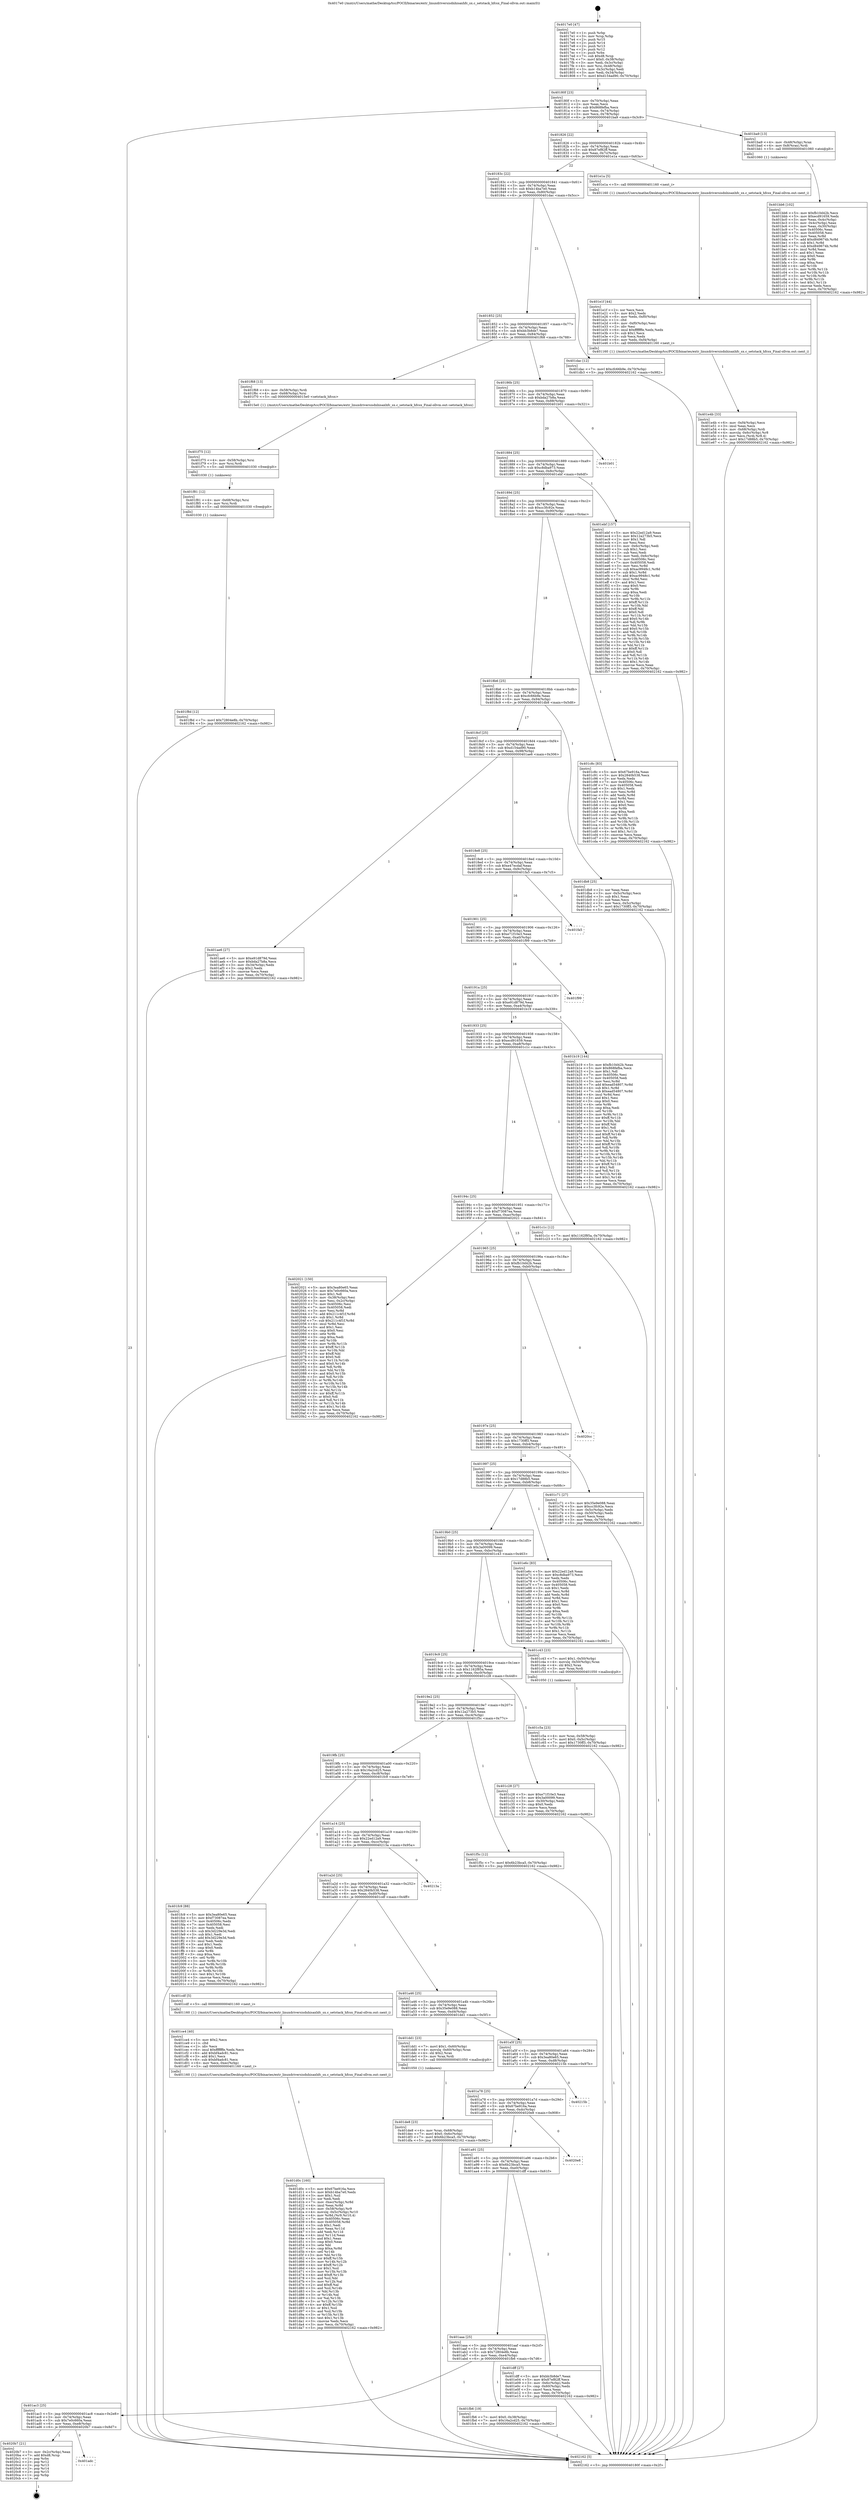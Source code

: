 digraph "0x4017e0" {
  label = "0x4017e0 (/mnt/c/Users/mathe/Desktop/tcc/POCII/binaries/extr_linuxdriversisdnhisaxhfc_sx.c_setstack_hfcsx_Final-ollvm.out::main(0))"
  labelloc = "t"
  node[shape=record]

  Entry [label="",width=0.3,height=0.3,shape=circle,fillcolor=black,style=filled]
  "0x40180f" [label="{
     0x40180f [23]\l
     | [instrs]\l
     &nbsp;&nbsp;0x40180f \<+3\>: mov -0x70(%rbp),%eax\l
     &nbsp;&nbsp;0x401812 \<+2\>: mov %eax,%ecx\l
     &nbsp;&nbsp;0x401814 \<+6\>: sub $0x868fefba,%ecx\l
     &nbsp;&nbsp;0x40181a \<+3\>: mov %eax,-0x74(%rbp)\l
     &nbsp;&nbsp;0x40181d \<+3\>: mov %ecx,-0x78(%rbp)\l
     &nbsp;&nbsp;0x401820 \<+6\>: je 0000000000401ba9 \<main+0x3c9\>\l
  }"]
  "0x401ba9" [label="{
     0x401ba9 [13]\l
     | [instrs]\l
     &nbsp;&nbsp;0x401ba9 \<+4\>: mov -0x48(%rbp),%rax\l
     &nbsp;&nbsp;0x401bad \<+4\>: mov 0x8(%rax),%rdi\l
     &nbsp;&nbsp;0x401bb1 \<+5\>: call 0000000000401060 \<atoi@plt\>\l
     | [calls]\l
     &nbsp;&nbsp;0x401060 \{1\} (unknown)\l
  }"]
  "0x401826" [label="{
     0x401826 [22]\l
     | [instrs]\l
     &nbsp;&nbsp;0x401826 \<+5\>: jmp 000000000040182b \<main+0x4b\>\l
     &nbsp;&nbsp;0x40182b \<+3\>: mov -0x74(%rbp),%eax\l
     &nbsp;&nbsp;0x40182e \<+5\>: sub $0x87ef82ff,%eax\l
     &nbsp;&nbsp;0x401833 \<+3\>: mov %eax,-0x7c(%rbp)\l
     &nbsp;&nbsp;0x401836 \<+6\>: je 0000000000401e1a \<main+0x63a\>\l
  }"]
  Exit [label="",width=0.3,height=0.3,shape=circle,fillcolor=black,style=filled,peripheries=2]
  "0x401e1a" [label="{
     0x401e1a [5]\l
     | [instrs]\l
     &nbsp;&nbsp;0x401e1a \<+5\>: call 0000000000401160 \<next_i\>\l
     | [calls]\l
     &nbsp;&nbsp;0x401160 \{1\} (/mnt/c/Users/mathe/Desktop/tcc/POCII/binaries/extr_linuxdriversisdnhisaxhfc_sx.c_setstack_hfcsx_Final-ollvm.out::next_i)\l
  }"]
  "0x40183c" [label="{
     0x40183c [22]\l
     | [instrs]\l
     &nbsp;&nbsp;0x40183c \<+5\>: jmp 0000000000401841 \<main+0x61\>\l
     &nbsp;&nbsp;0x401841 \<+3\>: mov -0x74(%rbp),%eax\l
     &nbsp;&nbsp;0x401844 \<+5\>: sub $0xb14ba7e0,%eax\l
     &nbsp;&nbsp;0x401849 \<+3\>: mov %eax,-0x80(%rbp)\l
     &nbsp;&nbsp;0x40184c \<+6\>: je 0000000000401dac \<main+0x5cc\>\l
  }"]
  "0x401adc" [label="{
     0x401adc\l
  }", style=dashed]
  "0x401dac" [label="{
     0x401dac [12]\l
     | [instrs]\l
     &nbsp;&nbsp;0x401dac \<+7\>: movl $0xcfc66b9e,-0x70(%rbp)\l
     &nbsp;&nbsp;0x401db3 \<+5\>: jmp 0000000000402162 \<main+0x982\>\l
  }"]
  "0x401852" [label="{
     0x401852 [25]\l
     | [instrs]\l
     &nbsp;&nbsp;0x401852 \<+5\>: jmp 0000000000401857 \<main+0x77\>\l
     &nbsp;&nbsp;0x401857 \<+3\>: mov -0x74(%rbp),%eax\l
     &nbsp;&nbsp;0x40185a \<+5\>: sub $0xbb3b8de7,%eax\l
     &nbsp;&nbsp;0x40185f \<+6\>: mov %eax,-0x84(%rbp)\l
     &nbsp;&nbsp;0x401865 \<+6\>: je 0000000000401f68 \<main+0x788\>\l
  }"]
  "0x4020b7" [label="{
     0x4020b7 [21]\l
     | [instrs]\l
     &nbsp;&nbsp;0x4020b7 \<+3\>: mov -0x2c(%rbp),%eax\l
     &nbsp;&nbsp;0x4020ba \<+7\>: add $0xd8,%rsp\l
     &nbsp;&nbsp;0x4020c1 \<+1\>: pop %rbx\l
     &nbsp;&nbsp;0x4020c2 \<+2\>: pop %r12\l
     &nbsp;&nbsp;0x4020c4 \<+2\>: pop %r13\l
     &nbsp;&nbsp;0x4020c6 \<+2\>: pop %r14\l
     &nbsp;&nbsp;0x4020c8 \<+2\>: pop %r15\l
     &nbsp;&nbsp;0x4020ca \<+1\>: pop %rbp\l
     &nbsp;&nbsp;0x4020cb \<+1\>: ret\l
  }"]
  "0x401f68" [label="{
     0x401f68 [13]\l
     | [instrs]\l
     &nbsp;&nbsp;0x401f68 \<+4\>: mov -0x58(%rbp),%rdi\l
     &nbsp;&nbsp;0x401f6c \<+4\>: mov -0x68(%rbp),%rsi\l
     &nbsp;&nbsp;0x401f70 \<+5\>: call 00000000004015e0 \<setstack_hfcsx\>\l
     | [calls]\l
     &nbsp;&nbsp;0x4015e0 \{1\} (/mnt/c/Users/mathe/Desktop/tcc/POCII/binaries/extr_linuxdriversisdnhisaxhfc_sx.c_setstack_hfcsx_Final-ollvm.out::setstack_hfcsx)\l
  }"]
  "0x40186b" [label="{
     0x40186b [25]\l
     | [instrs]\l
     &nbsp;&nbsp;0x40186b \<+5\>: jmp 0000000000401870 \<main+0x90\>\l
     &nbsp;&nbsp;0x401870 \<+3\>: mov -0x74(%rbp),%eax\l
     &nbsp;&nbsp;0x401873 \<+5\>: sub $0xbda27b8a,%eax\l
     &nbsp;&nbsp;0x401878 \<+6\>: mov %eax,-0x88(%rbp)\l
     &nbsp;&nbsp;0x40187e \<+6\>: je 0000000000401b01 \<main+0x321\>\l
  }"]
  "0x401ac3" [label="{
     0x401ac3 [25]\l
     | [instrs]\l
     &nbsp;&nbsp;0x401ac3 \<+5\>: jmp 0000000000401ac8 \<main+0x2e8\>\l
     &nbsp;&nbsp;0x401ac8 \<+3\>: mov -0x74(%rbp),%eax\l
     &nbsp;&nbsp;0x401acb \<+5\>: sub $0x7e0c660a,%eax\l
     &nbsp;&nbsp;0x401ad0 \<+6\>: mov %eax,-0xe8(%rbp)\l
     &nbsp;&nbsp;0x401ad6 \<+6\>: je 00000000004020b7 \<main+0x8d7\>\l
  }"]
  "0x401b01" [label="{
     0x401b01\l
  }", style=dashed]
  "0x401884" [label="{
     0x401884 [25]\l
     | [instrs]\l
     &nbsp;&nbsp;0x401884 \<+5\>: jmp 0000000000401889 \<main+0xa9\>\l
     &nbsp;&nbsp;0x401889 \<+3\>: mov -0x74(%rbp),%eax\l
     &nbsp;&nbsp;0x40188c \<+5\>: sub $0xc8dba973,%eax\l
     &nbsp;&nbsp;0x401891 \<+6\>: mov %eax,-0x8c(%rbp)\l
     &nbsp;&nbsp;0x401897 \<+6\>: je 0000000000401ebf \<main+0x6df\>\l
  }"]
  "0x401fb6" [label="{
     0x401fb6 [19]\l
     | [instrs]\l
     &nbsp;&nbsp;0x401fb6 \<+7\>: movl $0x0,-0x38(%rbp)\l
     &nbsp;&nbsp;0x401fbd \<+7\>: movl $0x16a2cd25,-0x70(%rbp)\l
     &nbsp;&nbsp;0x401fc4 \<+5\>: jmp 0000000000402162 \<main+0x982\>\l
  }"]
  "0x401ebf" [label="{
     0x401ebf [157]\l
     | [instrs]\l
     &nbsp;&nbsp;0x401ebf \<+5\>: mov $0x22ed12a9,%eax\l
     &nbsp;&nbsp;0x401ec4 \<+5\>: mov $0x12a273b5,%ecx\l
     &nbsp;&nbsp;0x401ec9 \<+2\>: mov $0x1,%dl\l
     &nbsp;&nbsp;0x401ecb \<+2\>: xor %esi,%esi\l
     &nbsp;&nbsp;0x401ecd \<+3\>: mov -0x6c(%rbp),%edi\l
     &nbsp;&nbsp;0x401ed0 \<+3\>: sub $0x1,%esi\l
     &nbsp;&nbsp;0x401ed3 \<+2\>: sub %esi,%edi\l
     &nbsp;&nbsp;0x401ed5 \<+3\>: mov %edi,-0x6c(%rbp)\l
     &nbsp;&nbsp;0x401ed8 \<+7\>: mov 0x40506c,%esi\l
     &nbsp;&nbsp;0x401edf \<+7\>: mov 0x405058,%edi\l
     &nbsp;&nbsp;0x401ee6 \<+3\>: mov %esi,%r8d\l
     &nbsp;&nbsp;0x401ee9 \<+7\>: sub $0xac9948c1,%r8d\l
     &nbsp;&nbsp;0x401ef0 \<+4\>: sub $0x1,%r8d\l
     &nbsp;&nbsp;0x401ef4 \<+7\>: add $0xac9948c1,%r8d\l
     &nbsp;&nbsp;0x401efb \<+4\>: imul %r8d,%esi\l
     &nbsp;&nbsp;0x401eff \<+3\>: and $0x1,%esi\l
     &nbsp;&nbsp;0x401f02 \<+3\>: cmp $0x0,%esi\l
     &nbsp;&nbsp;0x401f05 \<+4\>: sete %r9b\l
     &nbsp;&nbsp;0x401f09 \<+3\>: cmp $0xa,%edi\l
     &nbsp;&nbsp;0x401f0c \<+4\>: setl %r10b\l
     &nbsp;&nbsp;0x401f10 \<+3\>: mov %r9b,%r11b\l
     &nbsp;&nbsp;0x401f13 \<+4\>: xor $0xff,%r11b\l
     &nbsp;&nbsp;0x401f17 \<+3\>: mov %r10b,%bl\l
     &nbsp;&nbsp;0x401f1a \<+3\>: xor $0xff,%bl\l
     &nbsp;&nbsp;0x401f1d \<+3\>: xor $0x0,%dl\l
     &nbsp;&nbsp;0x401f20 \<+3\>: mov %r11b,%r14b\l
     &nbsp;&nbsp;0x401f23 \<+4\>: and $0x0,%r14b\l
     &nbsp;&nbsp;0x401f27 \<+3\>: and %dl,%r9b\l
     &nbsp;&nbsp;0x401f2a \<+3\>: mov %bl,%r15b\l
     &nbsp;&nbsp;0x401f2d \<+4\>: and $0x0,%r15b\l
     &nbsp;&nbsp;0x401f31 \<+3\>: and %dl,%r10b\l
     &nbsp;&nbsp;0x401f34 \<+3\>: or %r9b,%r14b\l
     &nbsp;&nbsp;0x401f37 \<+3\>: or %r10b,%r15b\l
     &nbsp;&nbsp;0x401f3a \<+3\>: xor %r15b,%r14b\l
     &nbsp;&nbsp;0x401f3d \<+3\>: or %bl,%r11b\l
     &nbsp;&nbsp;0x401f40 \<+4\>: xor $0xff,%r11b\l
     &nbsp;&nbsp;0x401f44 \<+3\>: or $0x0,%dl\l
     &nbsp;&nbsp;0x401f47 \<+3\>: and %dl,%r11b\l
     &nbsp;&nbsp;0x401f4a \<+3\>: or %r11b,%r14b\l
     &nbsp;&nbsp;0x401f4d \<+4\>: test $0x1,%r14b\l
     &nbsp;&nbsp;0x401f51 \<+3\>: cmovne %ecx,%eax\l
     &nbsp;&nbsp;0x401f54 \<+3\>: mov %eax,-0x70(%rbp)\l
     &nbsp;&nbsp;0x401f57 \<+5\>: jmp 0000000000402162 \<main+0x982\>\l
  }"]
  "0x40189d" [label="{
     0x40189d [25]\l
     | [instrs]\l
     &nbsp;&nbsp;0x40189d \<+5\>: jmp 00000000004018a2 \<main+0xc2\>\l
     &nbsp;&nbsp;0x4018a2 \<+3\>: mov -0x74(%rbp),%eax\l
     &nbsp;&nbsp;0x4018a5 \<+5\>: sub $0xcc3fc92e,%eax\l
     &nbsp;&nbsp;0x4018aa \<+6\>: mov %eax,-0x90(%rbp)\l
     &nbsp;&nbsp;0x4018b0 \<+6\>: je 0000000000401c8c \<main+0x4ac\>\l
  }"]
  "0x401f8d" [label="{
     0x401f8d [12]\l
     | [instrs]\l
     &nbsp;&nbsp;0x401f8d \<+7\>: movl $0x72804e8b,-0x70(%rbp)\l
     &nbsp;&nbsp;0x401f94 \<+5\>: jmp 0000000000402162 \<main+0x982\>\l
  }"]
  "0x401c8c" [label="{
     0x401c8c [83]\l
     | [instrs]\l
     &nbsp;&nbsp;0x401c8c \<+5\>: mov $0x67be916a,%eax\l
     &nbsp;&nbsp;0x401c91 \<+5\>: mov $0x2840b538,%ecx\l
     &nbsp;&nbsp;0x401c96 \<+2\>: xor %edx,%edx\l
     &nbsp;&nbsp;0x401c98 \<+7\>: mov 0x40506c,%esi\l
     &nbsp;&nbsp;0x401c9f \<+7\>: mov 0x405058,%edi\l
     &nbsp;&nbsp;0x401ca6 \<+3\>: sub $0x1,%edx\l
     &nbsp;&nbsp;0x401ca9 \<+3\>: mov %esi,%r8d\l
     &nbsp;&nbsp;0x401cac \<+3\>: add %edx,%r8d\l
     &nbsp;&nbsp;0x401caf \<+4\>: imul %r8d,%esi\l
     &nbsp;&nbsp;0x401cb3 \<+3\>: and $0x1,%esi\l
     &nbsp;&nbsp;0x401cb6 \<+3\>: cmp $0x0,%esi\l
     &nbsp;&nbsp;0x401cb9 \<+4\>: sete %r9b\l
     &nbsp;&nbsp;0x401cbd \<+3\>: cmp $0xa,%edi\l
     &nbsp;&nbsp;0x401cc0 \<+4\>: setl %r10b\l
     &nbsp;&nbsp;0x401cc4 \<+3\>: mov %r9b,%r11b\l
     &nbsp;&nbsp;0x401cc7 \<+3\>: and %r10b,%r11b\l
     &nbsp;&nbsp;0x401cca \<+3\>: xor %r10b,%r9b\l
     &nbsp;&nbsp;0x401ccd \<+3\>: or %r9b,%r11b\l
     &nbsp;&nbsp;0x401cd0 \<+4\>: test $0x1,%r11b\l
     &nbsp;&nbsp;0x401cd4 \<+3\>: cmovne %ecx,%eax\l
     &nbsp;&nbsp;0x401cd7 \<+3\>: mov %eax,-0x70(%rbp)\l
     &nbsp;&nbsp;0x401cda \<+5\>: jmp 0000000000402162 \<main+0x982\>\l
  }"]
  "0x4018b6" [label="{
     0x4018b6 [25]\l
     | [instrs]\l
     &nbsp;&nbsp;0x4018b6 \<+5\>: jmp 00000000004018bb \<main+0xdb\>\l
     &nbsp;&nbsp;0x4018bb \<+3\>: mov -0x74(%rbp),%eax\l
     &nbsp;&nbsp;0x4018be \<+5\>: sub $0xcfc66b9e,%eax\l
     &nbsp;&nbsp;0x4018c3 \<+6\>: mov %eax,-0x94(%rbp)\l
     &nbsp;&nbsp;0x4018c9 \<+6\>: je 0000000000401db8 \<main+0x5d8\>\l
  }"]
  "0x401f81" [label="{
     0x401f81 [12]\l
     | [instrs]\l
     &nbsp;&nbsp;0x401f81 \<+4\>: mov -0x68(%rbp),%rsi\l
     &nbsp;&nbsp;0x401f85 \<+3\>: mov %rsi,%rdi\l
     &nbsp;&nbsp;0x401f88 \<+5\>: call 0000000000401030 \<free@plt\>\l
     | [calls]\l
     &nbsp;&nbsp;0x401030 \{1\} (unknown)\l
  }"]
  "0x401db8" [label="{
     0x401db8 [25]\l
     | [instrs]\l
     &nbsp;&nbsp;0x401db8 \<+2\>: xor %eax,%eax\l
     &nbsp;&nbsp;0x401dba \<+3\>: mov -0x5c(%rbp),%ecx\l
     &nbsp;&nbsp;0x401dbd \<+3\>: sub $0x1,%eax\l
     &nbsp;&nbsp;0x401dc0 \<+2\>: sub %eax,%ecx\l
     &nbsp;&nbsp;0x401dc2 \<+3\>: mov %ecx,-0x5c(%rbp)\l
     &nbsp;&nbsp;0x401dc5 \<+7\>: movl $0x1730ff3,-0x70(%rbp)\l
     &nbsp;&nbsp;0x401dcc \<+5\>: jmp 0000000000402162 \<main+0x982\>\l
  }"]
  "0x4018cf" [label="{
     0x4018cf [25]\l
     | [instrs]\l
     &nbsp;&nbsp;0x4018cf \<+5\>: jmp 00000000004018d4 \<main+0xf4\>\l
     &nbsp;&nbsp;0x4018d4 \<+3\>: mov -0x74(%rbp),%eax\l
     &nbsp;&nbsp;0x4018d7 \<+5\>: sub $0xd154ad90,%eax\l
     &nbsp;&nbsp;0x4018dc \<+6\>: mov %eax,-0x98(%rbp)\l
     &nbsp;&nbsp;0x4018e2 \<+6\>: je 0000000000401ae6 \<main+0x306\>\l
  }"]
  "0x401f75" [label="{
     0x401f75 [12]\l
     | [instrs]\l
     &nbsp;&nbsp;0x401f75 \<+4\>: mov -0x58(%rbp),%rsi\l
     &nbsp;&nbsp;0x401f79 \<+3\>: mov %rsi,%rdi\l
     &nbsp;&nbsp;0x401f7c \<+5\>: call 0000000000401030 \<free@plt\>\l
     | [calls]\l
     &nbsp;&nbsp;0x401030 \{1\} (unknown)\l
  }"]
  "0x401ae6" [label="{
     0x401ae6 [27]\l
     | [instrs]\l
     &nbsp;&nbsp;0x401ae6 \<+5\>: mov $0xe91d879d,%eax\l
     &nbsp;&nbsp;0x401aeb \<+5\>: mov $0xbda27b8a,%ecx\l
     &nbsp;&nbsp;0x401af0 \<+3\>: mov -0x34(%rbp),%edx\l
     &nbsp;&nbsp;0x401af3 \<+3\>: cmp $0x2,%edx\l
     &nbsp;&nbsp;0x401af6 \<+3\>: cmovne %ecx,%eax\l
     &nbsp;&nbsp;0x401af9 \<+3\>: mov %eax,-0x70(%rbp)\l
     &nbsp;&nbsp;0x401afc \<+5\>: jmp 0000000000402162 \<main+0x982\>\l
  }"]
  "0x4018e8" [label="{
     0x4018e8 [25]\l
     | [instrs]\l
     &nbsp;&nbsp;0x4018e8 \<+5\>: jmp 00000000004018ed \<main+0x10d\>\l
     &nbsp;&nbsp;0x4018ed \<+3\>: mov -0x74(%rbp),%eax\l
     &nbsp;&nbsp;0x4018f0 \<+5\>: sub $0xe47ecdaf,%eax\l
     &nbsp;&nbsp;0x4018f5 \<+6\>: mov %eax,-0x9c(%rbp)\l
     &nbsp;&nbsp;0x4018fb \<+6\>: je 0000000000401fa5 \<main+0x7c5\>\l
  }"]
  "0x402162" [label="{
     0x402162 [5]\l
     | [instrs]\l
     &nbsp;&nbsp;0x402162 \<+5\>: jmp 000000000040180f \<main+0x2f\>\l
  }"]
  "0x4017e0" [label="{
     0x4017e0 [47]\l
     | [instrs]\l
     &nbsp;&nbsp;0x4017e0 \<+1\>: push %rbp\l
     &nbsp;&nbsp;0x4017e1 \<+3\>: mov %rsp,%rbp\l
     &nbsp;&nbsp;0x4017e4 \<+2\>: push %r15\l
     &nbsp;&nbsp;0x4017e6 \<+2\>: push %r14\l
     &nbsp;&nbsp;0x4017e8 \<+2\>: push %r13\l
     &nbsp;&nbsp;0x4017ea \<+2\>: push %r12\l
     &nbsp;&nbsp;0x4017ec \<+1\>: push %rbx\l
     &nbsp;&nbsp;0x4017ed \<+7\>: sub $0xd8,%rsp\l
     &nbsp;&nbsp;0x4017f4 \<+7\>: movl $0x0,-0x38(%rbp)\l
     &nbsp;&nbsp;0x4017fb \<+3\>: mov %edi,-0x3c(%rbp)\l
     &nbsp;&nbsp;0x4017fe \<+4\>: mov %rsi,-0x48(%rbp)\l
     &nbsp;&nbsp;0x401802 \<+3\>: mov -0x3c(%rbp),%edi\l
     &nbsp;&nbsp;0x401805 \<+3\>: mov %edi,-0x34(%rbp)\l
     &nbsp;&nbsp;0x401808 \<+7\>: movl $0xd154ad90,-0x70(%rbp)\l
  }"]
  "0x401e4b" [label="{
     0x401e4b [33]\l
     | [instrs]\l
     &nbsp;&nbsp;0x401e4b \<+6\>: mov -0xf4(%rbp),%ecx\l
     &nbsp;&nbsp;0x401e51 \<+3\>: imul %eax,%ecx\l
     &nbsp;&nbsp;0x401e54 \<+4\>: mov -0x68(%rbp),%rdi\l
     &nbsp;&nbsp;0x401e58 \<+4\>: movslq -0x6c(%rbp),%r8\l
     &nbsp;&nbsp;0x401e5c \<+4\>: mov %ecx,(%rdi,%r8,4)\l
     &nbsp;&nbsp;0x401e60 \<+7\>: movl $0x17d88b5,-0x70(%rbp)\l
     &nbsp;&nbsp;0x401e67 \<+5\>: jmp 0000000000402162 \<main+0x982\>\l
  }"]
  "0x401fa5" [label="{
     0x401fa5\l
  }", style=dashed]
  "0x401901" [label="{
     0x401901 [25]\l
     | [instrs]\l
     &nbsp;&nbsp;0x401901 \<+5\>: jmp 0000000000401906 \<main+0x126\>\l
     &nbsp;&nbsp;0x401906 \<+3\>: mov -0x74(%rbp),%eax\l
     &nbsp;&nbsp;0x401909 \<+5\>: sub $0xe71f10e3,%eax\l
     &nbsp;&nbsp;0x40190e \<+6\>: mov %eax,-0xa0(%rbp)\l
     &nbsp;&nbsp;0x401914 \<+6\>: je 0000000000401f99 \<main+0x7b9\>\l
  }"]
  "0x401e1f" [label="{
     0x401e1f [44]\l
     | [instrs]\l
     &nbsp;&nbsp;0x401e1f \<+2\>: xor %ecx,%ecx\l
     &nbsp;&nbsp;0x401e21 \<+5\>: mov $0x2,%edx\l
     &nbsp;&nbsp;0x401e26 \<+6\>: mov %edx,-0xf0(%rbp)\l
     &nbsp;&nbsp;0x401e2c \<+1\>: cltd\l
     &nbsp;&nbsp;0x401e2d \<+6\>: mov -0xf0(%rbp),%esi\l
     &nbsp;&nbsp;0x401e33 \<+2\>: idiv %esi\l
     &nbsp;&nbsp;0x401e35 \<+6\>: imul $0xfffffffe,%edx,%edx\l
     &nbsp;&nbsp;0x401e3b \<+3\>: sub $0x1,%ecx\l
     &nbsp;&nbsp;0x401e3e \<+2\>: sub %ecx,%edx\l
     &nbsp;&nbsp;0x401e40 \<+6\>: mov %edx,-0xf4(%rbp)\l
     &nbsp;&nbsp;0x401e46 \<+5\>: call 0000000000401160 \<next_i\>\l
     | [calls]\l
     &nbsp;&nbsp;0x401160 \{1\} (/mnt/c/Users/mathe/Desktop/tcc/POCII/binaries/extr_linuxdriversisdnhisaxhfc_sx.c_setstack_hfcsx_Final-ollvm.out::next_i)\l
  }"]
  "0x401f99" [label="{
     0x401f99\l
  }", style=dashed]
  "0x40191a" [label="{
     0x40191a [25]\l
     | [instrs]\l
     &nbsp;&nbsp;0x40191a \<+5\>: jmp 000000000040191f \<main+0x13f\>\l
     &nbsp;&nbsp;0x40191f \<+3\>: mov -0x74(%rbp),%eax\l
     &nbsp;&nbsp;0x401922 \<+5\>: sub $0xe91d879d,%eax\l
     &nbsp;&nbsp;0x401927 \<+6\>: mov %eax,-0xa4(%rbp)\l
     &nbsp;&nbsp;0x40192d \<+6\>: je 0000000000401b19 \<main+0x339\>\l
  }"]
  "0x401aaa" [label="{
     0x401aaa [25]\l
     | [instrs]\l
     &nbsp;&nbsp;0x401aaa \<+5\>: jmp 0000000000401aaf \<main+0x2cf\>\l
     &nbsp;&nbsp;0x401aaf \<+3\>: mov -0x74(%rbp),%eax\l
     &nbsp;&nbsp;0x401ab2 \<+5\>: sub $0x72804e8b,%eax\l
     &nbsp;&nbsp;0x401ab7 \<+6\>: mov %eax,-0xe4(%rbp)\l
     &nbsp;&nbsp;0x401abd \<+6\>: je 0000000000401fb6 \<main+0x7d6\>\l
  }"]
  "0x401b19" [label="{
     0x401b19 [144]\l
     | [instrs]\l
     &nbsp;&nbsp;0x401b19 \<+5\>: mov $0xfb10d42b,%eax\l
     &nbsp;&nbsp;0x401b1e \<+5\>: mov $0x868fefba,%ecx\l
     &nbsp;&nbsp;0x401b23 \<+2\>: mov $0x1,%dl\l
     &nbsp;&nbsp;0x401b25 \<+7\>: mov 0x40506c,%esi\l
     &nbsp;&nbsp;0x401b2c \<+7\>: mov 0x405058,%edi\l
     &nbsp;&nbsp;0x401b33 \<+3\>: mov %esi,%r8d\l
     &nbsp;&nbsp;0x401b36 \<+7\>: add $0xead54807,%r8d\l
     &nbsp;&nbsp;0x401b3d \<+4\>: sub $0x1,%r8d\l
     &nbsp;&nbsp;0x401b41 \<+7\>: sub $0xead54807,%r8d\l
     &nbsp;&nbsp;0x401b48 \<+4\>: imul %r8d,%esi\l
     &nbsp;&nbsp;0x401b4c \<+3\>: and $0x1,%esi\l
     &nbsp;&nbsp;0x401b4f \<+3\>: cmp $0x0,%esi\l
     &nbsp;&nbsp;0x401b52 \<+4\>: sete %r9b\l
     &nbsp;&nbsp;0x401b56 \<+3\>: cmp $0xa,%edi\l
     &nbsp;&nbsp;0x401b59 \<+4\>: setl %r10b\l
     &nbsp;&nbsp;0x401b5d \<+3\>: mov %r9b,%r11b\l
     &nbsp;&nbsp;0x401b60 \<+4\>: xor $0xff,%r11b\l
     &nbsp;&nbsp;0x401b64 \<+3\>: mov %r10b,%bl\l
     &nbsp;&nbsp;0x401b67 \<+3\>: xor $0xff,%bl\l
     &nbsp;&nbsp;0x401b6a \<+3\>: xor $0x1,%dl\l
     &nbsp;&nbsp;0x401b6d \<+3\>: mov %r11b,%r14b\l
     &nbsp;&nbsp;0x401b70 \<+4\>: and $0xff,%r14b\l
     &nbsp;&nbsp;0x401b74 \<+3\>: and %dl,%r9b\l
     &nbsp;&nbsp;0x401b77 \<+3\>: mov %bl,%r15b\l
     &nbsp;&nbsp;0x401b7a \<+4\>: and $0xff,%r15b\l
     &nbsp;&nbsp;0x401b7e \<+3\>: and %dl,%r10b\l
     &nbsp;&nbsp;0x401b81 \<+3\>: or %r9b,%r14b\l
     &nbsp;&nbsp;0x401b84 \<+3\>: or %r10b,%r15b\l
     &nbsp;&nbsp;0x401b87 \<+3\>: xor %r15b,%r14b\l
     &nbsp;&nbsp;0x401b8a \<+3\>: or %bl,%r11b\l
     &nbsp;&nbsp;0x401b8d \<+4\>: xor $0xff,%r11b\l
     &nbsp;&nbsp;0x401b91 \<+3\>: or $0x1,%dl\l
     &nbsp;&nbsp;0x401b94 \<+3\>: and %dl,%r11b\l
     &nbsp;&nbsp;0x401b97 \<+3\>: or %r11b,%r14b\l
     &nbsp;&nbsp;0x401b9a \<+4\>: test $0x1,%r14b\l
     &nbsp;&nbsp;0x401b9e \<+3\>: cmovne %ecx,%eax\l
     &nbsp;&nbsp;0x401ba1 \<+3\>: mov %eax,-0x70(%rbp)\l
     &nbsp;&nbsp;0x401ba4 \<+5\>: jmp 0000000000402162 \<main+0x982\>\l
  }"]
  "0x401933" [label="{
     0x401933 [25]\l
     | [instrs]\l
     &nbsp;&nbsp;0x401933 \<+5\>: jmp 0000000000401938 \<main+0x158\>\l
     &nbsp;&nbsp;0x401938 \<+3\>: mov -0x74(%rbp),%eax\l
     &nbsp;&nbsp;0x40193b \<+5\>: sub $0xecd91659,%eax\l
     &nbsp;&nbsp;0x401940 \<+6\>: mov %eax,-0xa8(%rbp)\l
     &nbsp;&nbsp;0x401946 \<+6\>: je 0000000000401c1c \<main+0x43c\>\l
  }"]
  "0x401bb6" [label="{
     0x401bb6 [102]\l
     | [instrs]\l
     &nbsp;&nbsp;0x401bb6 \<+5\>: mov $0xfb10d42b,%ecx\l
     &nbsp;&nbsp;0x401bbb \<+5\>: mov $0xecd91659,%edx\l
     &nbsp;&nbsp;0x401bc0 \<+3\>: mov %eax,-0x4c(%rbp)\l
     &nbsp;&nbsp;0x401bc3 \<+3\>: mov -0x4c(%rbp),%eax\l
     &nbsp;&nbsp;0x401bc6 \<+3\>: mov %eax,-0x30(%rbp)\l
     &nbsp;&nbsp;0x401bc9 \<+7\>: mov 0x40506c,%eax\l
     &nbsp;&nbsp;0x401bd0 \<+7\>: mov 0x405058,%esi\l
     &nbsp;&nbsp;0x401bd7 \<+3\>: mov %eax,%r8d\l
     &nbsp;&nbsp;0x401bda \<+7\>: add $0xd849674b,%r8d\l
     &nbsp;&nbsp;0x401be1 \<+4\>: sub $0x1,%r8d\l
     &nbsp;&nbsp;0x401be5 \<+7\>: sub $0xd849674b,%r8d\l
     &nbsp;&nbsp;0x401bec \<+4\>: imul %r8d,%eax\l
     &nbsp;&nbsp;0x401bf0 \<+3\>: and $0x1,%eax\l
     &nbsp;&nbsp;0x401bf3 \<+3\>: cmp $0x0,%eax\l
     &nbsp;&nbsp;0x401bf6 \<+4\>: sete %r9b\l
     &nbsp;&nbsp;0x401bfa \<+3\>: cmp $0xa,%esi\l
     &nbsp;&nbsp;0x401bfd \<+4\>: setl %r10b\l
     &nbsp;&nbsp;0x401c01 \<+3\>: mov %r9b,%r11b\l
     &nbsp;&nbsp;0x401c04 \<+3\>: and %r10b,%r11b\l
     &nbsp;&nbsp;0x401c07 \<+3\>: xor %r10b,%r9b\l
     &nbsp;&nbsp;0x401c0a \<+3\>: or %r9b,%r11b\l
     &nbsp;&nbsp;0x401c0d \<+4\>: test $0x1,%r11b\l
     &nbsp;&nbsp;0x401c11 \<+3\>: cmovne %edx,%ecx\l
     &nbsp;&nbsp;0x401c14 \<+3\>: mov %ecx,-0x70(%rbp)\l
     &nbsp;&nbsp;0x401c17 \<+5\>: jmp 0000000000402162 \<main+0x982\>\l
  }"]
  "0x401dff" [label="{
     0x401dff [27]\l
     | [instrs]\l
     &nbsp;&nbsp;0x401dff \<+5\>: mov $0xbb3b8de7,%eax\l
     &nbsp;&nbsp;0x401e04 \<+5\>: mov $0x87ef82ff,%ecx\l
     &nbsp;&nbsp;0x401e09 \<+3\>: mov -0x6c(%rbp),%edx\l
     &nbsp;&nbsp;0x401e0c \<+3\>: cmp -0x60(%rbp),%edx\l
     &nbsp;&nbsp;0x401e0f \<+3\>: cmovl %ecx,%eax\l
     &nbsp;&nbsp;0x401e12 \<+3\>: mov %eax,-0x70(%rbp)\l
     &nbsp;&nbsp;0x401e15 \<+5\>: jmp 0000000000402162 \<main+0x982\>\l
  }"]
  "0x401c1c" [label="{
     0x401c1c [12]\l
     | [instrs]\l
     &nbsp;&nbsp;0x401c1c \<+7\>: movl $0x1162f85a,-0x70(%rbp)\l
     &nbsp;&nbsp;0x401c23 \<+5\>: jmp 0000000000402162 \<main+0x982\>\l
  }"]
  "0x40194c" [label="{
     0x40194c [25]\l
     | [instrs]\l
     &nbsp;&nbsp;0x40194c \<+5\>: jmp 0000000000401951 \<main+0x171\>\l
     &nbsp;&nbsp;0x401951 \<+3\>: mov -0x74(%rbp),%eax\l
     &nbsp;&nbsp;0x401954 \<+5\>: sub $0xf73087ea,%eax\l
     &nbsp;&nbsp;0x401959 \<+6\>: mov %eax,-0xac(%rbp)\l
     &nbsp;&nbsp;0x40195f \<+6\>: je 0000000000402021 \<main+0x841\>\l
  }"]
  "0x401a91" [label="{
     0x401a91 [25]\l
     | [instrs]\l
     &nbsp;&nbsp;0x401a91 \<+5\>: jmp 0000000000401a96 \<main+0x2b6\>\l
     &nbsp;&nbsp;0x401a96 \<+3\>: mov -0x74(%rbp),%eax\l
     &nbsp;&nbsp;0x401a99 \<+5\>: sub $0x6b23bca5,%eax\l
     &nbsp;&nbsp;0x401a9e \<+6\>: mov %eax,-0xe0(%rbp)\l
     &nbsp;&nbsp;0x401aa4 \<+6\>: je 0000000000401dff \<main+0x61f\>\l
  }"]
  "0x402021" [label="{
     0x402021 [150]\l
     | [instrs]\l
     &nbsp;&nbsp;0x402021 \<+5\>: mov $0x3ea80e65,%eax\l
     &nbsp;&nbsp;0x402026 \<+5\>: mov $0x7e0c660a,%ecx\l
     &nbsp;&nbsp;0x40202b \<+2\>: mov $0x1,%dl\l
     &nbsp;&nbsp;0x40202d \<+3\>: mov -0x38(%rbp),%esi\l
     &nbsp;&nbsp;0x402030 \<+3\>: mov %esi,-0x2c(%rbp)\l
     &nbsp;&nbsp;0x402033 \<+7\>: mov 0x40506c,%esi\l
     &nbsp;&nbsp;0x40203a \<+7\>: mov 0x405058,%edi\l
     &nbsp;&nbsp;0x402041 \<+3\>: mov %esi,%r8d\l
     &nbsp;&nbsp;0x402044 \<+7\>: add $0x211c4f1f,%r8d\l
     &nbsp;&nbsp;0x40204b \<+4\>: sub $0x1,%r8d\l
     &nbsp;&nbsp;0x40204f \<+7\>: sub $0x211c4f1f,%r8d\l
     &nbsp;&nbsp;0x402056 \<+4\>: imul %r8d,%esi\l
     &nbsp;&nbsp;0x40205a \<+3\>: and $0x1,%esi\l
     &nbsp;&nbsp;0x40205d \<+3\>: cmp $0x0,%esi\l
     &nbsp;&nbsp;0x402060 \<+4\>: sete %r9b\l
     &nbsp;&nbsp;0x402064 \<+3\>: cmp $0xa,%edi\l
     &nbsp;&nbsp;0x402067 \<+4\>: setl %r10b\l
     &nbsp;&nbsp;0x40206b \<+3\>: mov %r9b,%r11b\l
     &nbsp;&nbsp;0x40206e \<+4\>: xor $0xff,%r11b\l
     &nbsp;&nbsp;0x402072 \<+3\>: mov %r10b,%bl\l
     &nbsp;&nbsp;0x402075 \<+3\>: xor $0xff,%bl\l
     &nbsp;&nbsp;0x402078 \<+3\>: xor $0x0,%dl\l
     &nbsp;&nbsp;0x40207b \<+3\>: mov %r11b,%r14b\l
     &nbsp;&nbsp;0x40207e \<+4\>: and $0x0,%r14b\l
     &nbsp;&nbsp;0x402082 \<+3\>: and %dl,%r9b\l
     &nbsp;&nbsp;0x402085 \<+3\>: mov %bl,%r15b\l
     &nbsp;&nbsp;0x402088 \<+4\>: and $0x0,%r15b\l
     &nbsp;&nbsp;0x40208c \<+3\>: and %dl,%r10b\l
     &nbsp;&nbsp;0x40208f \<+3\>: or %r9b,%r14b\l
     &nbsp;&nbsp;0x402092 \<+3\>: or %r10b,%r15b\l
     &nbsp;&nbsp;0x402095 \<+3\>: xor %r15b,%r14b\l
     &nbsp;&nbsp;0x402098 \<+3\>: or %bl,%r11b\l
     &nbsp;&nbsp;0x40209b \<+4\>: xor $0xff,%r11b\l
     &nbsp;&nbsp;0x40209f \<+3\>: or $0x0,%dl\l
     &nbsp;&nbsp;0x4020a2 \<+3\>: and %dl,%r11b\l
     &nbsp;&nbsp;0x4020a5 \<+3\>: or %r11b,%r14b\l
     &nbsp;&nbsp;0x4020a8 \<+4\>: test $0x1,%r14b\l
     &nbsp;&nbsp;0x4020ac \<+3\>: cmovne %ecx,%eax\l
     &nbsp;&nbsp;0x4020af \<+3\>: mov %eax,-0x70(%rbp)\l
     &nbsp;&nbsp;0x4020b2 \<+5\>: jmp 0000000000402162 \<main+0x982\>\l
  }"]
  "0x401965" [label="{
     0x401965 [25]\l
     | [instrs]\l
     &nbsp;&nbsp;0x401965 \<+5\>: jmp 000000000040196a \<main+0x18a\>\l
     &nbsp;&nbsp;0x40196a \<+3\>: mov -0x74(%rbp),%eax\l
     &nbsp;&nbsp;0x40196d \<+5\>: sub $0xfb10d42b,%eax\l
     &nbsp;&nbsp;0x401972 \<+6\>: mov %eax,-0xb0(%rbp)\l
     &nbsp;&nbsp;0x401978 \<+6\>: je 00000000004020cc \<main+0x8ec\>\l
  }"]
  "0x4020e8" [label="{
     0x4020e8\l
  }", style=dashed]
  "0x4020cc" [label="{
     0x4020cc\l
  }", style=dashed]
  "0x40197e" [label="{
     0x40197e [25]\l
     | [instrs]\l
     &nbsp;&nbsp;0x40197e \<+5\>: jmp 0000000000401983 \<main+0x1a3\>\l
     &nbsp;&nbsp;0x401983 \<+3\>: mov -0x74(%rbp),%eax\l
     &nbsp;&nbsp;0x401986 \<+5\>: sub $0x1730ff3,%eax\l
     &nbsp;&nbsp;0x40198b \<+6\>: mov %eax,-0xb4(%rbp)\l
     &nbsp;&nbsp;0x401991 \<+6\>: je 0000000000401c71 \<main+0x491\>\l
  }"]
  "0x401a78" [label="{
     0x401a78 [25]\l
     | [instrs]\l
     &nbsp;&nbsp;0x401a78 \<+5\>: jmp 0000000000401a7d \<main+0x29d\>\l
     &nbsp;&nbsp;0x401a7d \<+3\>: mov -0x74(%rbp),%eax\l
     &nbsp;&nbsp;0x401a80 \<+5\>: sub $0x67be916a,%eax\l
     &nbsp;&nbsp;0x401a85 \<+6\>: mov %eax,-0xdc(%rbp)\l
     &nbsp;&nbsp;0x401a8b \<+6\>: je 00000000004020e8 \<main+0x908\>\l
  }"]
  "0x401c71" [label="{
     0x401c71 [27]\l
     | [instrs]\l
     &nbsp;&nbsp;0x401c71 \<+5\>: mov $0x35e9e088,%eax\l
     &nbsp;&nbsp;0x401c76 \<+5\>: mov $0xcc3fc92e,%ecx\l
     &nbsp;&nbsp;0x401c7b \<+3\>: mov -0x5c(%rbp),%edx\l
     &nbsp;&nbsp;0x401c7e \<+3\>: cmp -0x50(%rbp),%edx\l
     &nbsp;&nbsp;0x401c81 \<+3\>: cmovl %ecx,%eax\l
     &nbsp;&nbsp;0x401c84 \<+3\>: mov %eax,-0x70(%rbp)\l
     &nbsp;&nbsp;0x401c87 \<+5\>: jmp 0000000000402162 \<main+0x982\>\l
  }"]
  "0x401997" [label="{
     0x401997 [25]\l
     | [instrs]\l
     &nbsp;&nbsp;0x401997 \<+5\>: jmp 000000000040199c \<main+0x1bc\>\l
     &nbsp;&nbsp;0x40199c \<+3\>: mov -0x74(%rbp),%eax\l
     &nbsp;&nbsp;0x40199f \<+5\>: sub $0x17d88b5,%eax\l
     &nbsp;&nbsp;0x4019a4 \<+6\>: mov %eax,-0xb8(%rbp)\l
     &nbsp;&nbsp;0x4019aa \<+6\>: je 0000000000401e6c \<main+0x68c\>\l
  }"]
  "0x40215b" [label="{
     0x40215b\l
  }", style=dashed]
  "0x401e6c" [label="{
     0x401e6c [83]\l
     | [instrs]\l
     &nbsp;&nbsp;0x401e6c \<+5\>: mov $0x22ed12a9,%eax\l
     &nbsp;&nbsp;0x401e71 \<+5\>: mov $0xc8dba973,%ecx\l
     &nbsp;&nbsp;0x401e76 \<+2\>: xor %edx,%edx\l
     &nbsp;&nbsp;0x401e78 \<+7\>: mov 0x40506c,%esi\l
     &nbsp;&nbsp;0x401e7f \<+7\>: mov 0x405058,%edi\l
     &nbsp;&nbsp;0x401e86 \<+3\>: sub $0x1,%edx\l
     &nbsp;&nbsp;0x401e89 \<+3\>: mov %esi,%r8d\l
     &nbsp;&nbsp;0x401e8c \<+3\>: add %edx,%r8d\l
     &nbsp;&nbsp;0x401e8f \<+4\>: imul %r8d,%esi\l
     &nbsp;&nbsp;0x401e93 \<+3\>: and $0x1,%esi\l
     &nbsp;&nbsp;0x401e96 \<+3\>: cmp $0x0,%esi\l
     &nbsp;&nbsp;0x401e99 \<+4\>: sete %r9b\l
     &nbsp;&nbsp;0x401e9d \<+3\>: cmp $0xa,%edi\l
     &nbsp;&nbsp;0x401ea0 \<+4\>: setl %r10b\l
     &nbsp;&nbsp;0x401ea4 \<+3\>: mov %r9b,%r11b\l
     &nbsp;&nbsp;0x401ea7 \<+3\>: and %r10b,%r11b\l
     &nbsp;&nbsp;0x401eaa \<+3\>: xor %r10b,%r9b\l
     &nbsp;&nbsp;0x401ead \<+3\>: or %r9b,%r11b\l
     &nbsp;&nbsp;0x401eb0 \<+4\>: test $0x1,%r11b\l
     &nbsp;&nbsp;0x401eb4 \<+3\>: cmovne %ecx,%eax\l
     &nbsp;&nbsp;0x401eb7 \<+3\>: mov %eax,-0x70(%rbp)\l
     &nbsp;&nbsp;0x401eba \<+5\>: jmp 0000000000402162 \<main+0x982\>\l
  }"]
  "0x4019b0" [label="{
     0x4019b0 [25]\l
     | [instrs]\l
     &nbsp;&nbsp;0x4019b0 \<+5\>: jmp 00000000004019b5 \<main+0x1d5\>\l
     &nbsp;&nbsp;0x4019b5 \<+3\>: mov -0x74(%rbp),%eax\l
     &nbsp;&nbsp;0x4019b8 \<+5\>: sub $0x3a00099,%eax\l
     &nbsp;&nbsp;0x4019bd \<+6\>: mov %eax,-0xbc(%rbp)\l
     &nbsp;&nbsp;0x4019c3 \<+6\>: je 0000000000401c43 \<main+0x463\>\l
  }"]
  "0x401de8" [label="{
     0x401de8 [23]\l
     | [instrs]\l
     &nbsp;&nbsp;0x401de8 \<+4\>: mov %rax,-0x68(%rbp)\l
     &nbsp;&nbsp;0x401dec \<+7\>: movl $0x0,-0x6c(%rbp)\l
     &nbsp;&nbsp;0x401df3 \<+7\>: movl $0x6b23bca5,-0x70(%rbp)\l
     &nbsp;&nbsp;0x401dfa \<+5\>: jmp 0000000000402162 \<main+0x982\>\l
  }"]
  "0x401c43" [label="{
     0x401c43 [23]\l
     | [instrs]\l
     &nbsp;&nbsp;0x401c43 \<+7\>: movl $0x1,-0x50(%rbp)\l
     &nbsp;&nbsp;0x401c4a \<+4\>: movslq -0x50(%rbp),%rax\l
     &nbsp;&nbsp;0x401c4e \<+4\>: shl $0x2,%rax\l
     &nbsp;&nbsp;0x401c52 \<+3\>: mov %rax,%rdi\l
     &nbsp;&nbsp;0x401c55 \<+5\>: call 0000000000401050 \<malloc@plt\>\l
     | [calls]\l
     &nbsp;&nbsp;0x401050 \{1\} (unknown)\l
  }"]
  "0x4019c9" [label="{
     0x4019c9 [25]\l
     | [instrs]\l
     &nbsp;&nbsp;0x4019c9 \<+5\>: jmp 00000000004019ce \<main+0x1ee\>\l
     &nbsp;&nbsp;0x4019ce \<+3\>: mov -0x74(%rbp),%eax\l
     &nbsp;&nbsp;0x4019d1 \<+5\>: sub $0x1162f85a,%eax\l
     &nbsp;&nbsp;0x4019d6 \<+6\>: mov %eax,-0xc0(%rbp)\l
     &nbsp;&nbsp;0x4019dc \<+6\>: je 0000000000401c28 \<main+0x448\>\l
  }"]
  "0x401a5f" [label="{
     0x401a5f [25]\l
     | [instrs]\l
     &nbsp;&nbsp;0x401a5f \<+5\>: jmp 0000000000401a64 \<main+0x284\>\l
     &nbsp;&nbsp;0x401a64 \<+3\>: mov -0x74(%rbp),%eax\l
     &nbsp;&nbsp;0x401a67 \<+5\>: sub $0x3ea80e65,%eax\l
     &nbsp;&nbsp;0x401a6c \<+6\>: mov %eax,-0xd8(%rbp)\l
     &nbsp;&nbsp;0x401a72 \<+6\>: je 000000000040215b \<main+0x97b\>\l
  }"]
  "0x401c28" [label="{
     0x401c28 [27]\l
     | [instrs]\l
     &nbsp;&nbsp;0x401c28 \<+5\>: mov $0xe71f10e3,%eax\l
     &nbsp;&nbsp;0x401c2d \<+5\>: mov $0x3a00099,%ecx\l
     &nbsp;&nbsp;0x401c32 \<+3\>: mov -0x30(%rbp),%edx\l
     &nbsp;&nbsp;0x401c35 \<+3\>: cmp $0x0,%edx\l
     &nbsp;&nbsp;0x401c38 \<+3\>: cmove %ecx,%eax\l
     &nbsp;&nbsp;0x401c3b \<+3\>: mov %eax,-0x70(%rbp)\l
     &nbsp;&nbsp;0x401c3e \<+5\>: jmp 0000000000402162 \<main+0x982\>\l
  }"]
  "0x4019e2" [label="{
     0x4019e2 [25]\l
     | [instrs]\l
     &nbsp;&nbsp;0x4019e2 \<+5\>: jmp 00000000004019e7 \<main+0x207\>\l
     &nbsp;&nbsp;0x4019e7 \<+3\>: mov -0x74(%rbp),%eax\l
     &nbsp;&nbsp;0x4019ea \<+5\>: sub $0x12a273b5,%eax\l
     &nbsp;&nbsp;0x4019ef \<+6\>: mov %eax,-0xc4(%rbp)\l
     &nbsp;&nbsp;0x4019f5 \<+6\>: je 0000000000401f5c \<main+0x77c\>\l
  }"]
  "0x401c5a" [label="{
     0x401c5a [23]\l
     | [instrs]\l
     &nbsp;&nbsp;0x401c5a \<+4\>: mov %rax,-0x58(%rbp)\l
     &nbsp;&nbsp;0x401c5e \<+7\>: movl $0x0,-0x5c(%rbp)\l
     &nbsp;&nbsp;0x401c65 \<+7\>: movl $0x1730ff3,-0x70(%rbp)\l
     &nbsp;&nbsp;0x401c6c \<+5\>: jmp 0000000000402162 \<main+0x982\>\l
  }"]
  "0x401dd1" [label="{
     0x401dd1 [23]\l
     | [instrs]\l
     &nbsp;&nbsp;0x401dd1 \<+7\>: movl $0x1,-0x60(%rbp)\l
     &nbsp;&nbsp;0x401dd8 \<+4\>: movslq -0x60(%rbp),%rax\l
     &nbsp;&nbsp;0x401ddc \<+4\>: shl $0x2,%rax\l
     &nbsp;&nbsp;0x401de0 \<+3\>: mov %rax,%rdi\l
     &nbsp;&nbsp;0x401de3 \<+5\>: call 0000000000401050 \<malloc@plt\>\l
     | [calls]\l
     &nbsp;&nbsp;0x401050 \{1\} (unknown)\l
  }"]
  "0x401f5c" [label="{
     0x401f5c [12]\l
     | [instrs]\l
     &nbsp;&nbsp;0x401f5c \<+7\>: movl $0x6b23bca5,-0x70(%rbp)\l
     &nbsp;&nbsp;0x401f63 \<+5\>: jmp 0000000000402162 \<main+0x982\>\l
  }"]
  "0x4019fb" [label="{
     0x4019fb [25]\l
     | [instrs]\l
     &nbsp;&nbsp;0x4019fb \<+5\>: jmp 0000000000401a00 \<main+0x220\>\l
     &nbsp;&nbsp;0x401a00 \<+3\>: mov -0x74(%rbp),%eax\l
     &nbsp;&nbsp;0x401a03 \<+5\>: sub $0x16a2cd25,%eax\l
     &nbsp;&nbsp;0x401a08 \<+6\>: mov %eax,-0xc8(%rbp)\l
     &nbsp;&nbsp;0x401a0e \<+6\>: je 0000000000401fc9 \<main+0x7e9\>\l
  }"]
  "0x401d0c" [label="{
     0x401d0c [160]\l
     | [instrs]\l
     &nbsp;&nbsp;0x401d0c \<+5\>: mov $0x67be916a,%ecx\l
     &nbsp;&nbsp;0x401d11 \<+5\>: mov $0xb14ba7e0,%edx\l
     &nbsp;&nbsp;0x401d16 \<+3\>: mov $0x1,%sil\l
     &nbsp;&nbsp;0x401d19 \<+2\>: xor %edi,%edi\l
     &nbsp;&nbsp;0x401d1b \<+7\>: mov -0xec(%rbp),%r8d\l
     &nbsp;&nbsp;0x401d22 \<+4\>: imul %eax,%r8d\l
     &nbsp;&nbsp;0x401d26 \<+4\>: mov -0x58(%rbp),%r9\l
     &nbsp;&nbsp;0x401d2a \<+4\>: movslq -0x5c(%rbp),%r10\l
     &nbsp;&nbsp;0x401d2e \<+4\>: mov %r8d,(%r9,%r10,4)\l
     &nbsp;&nbsp;0x401d32 \<+7\>: mov 0x40506c,%eax\l
     &nbsp;&nbsp;0x401d39 \<+8\>: mov 0x405058,%r8d\l
     &nbsp;&nbsp;0x401d41 \<+3\>: sub $0x1,%edi\l
     &nbsp;&nbsp;0x401d44 \<+3\>: mov %eax,%r11d\l
     &nbsp;&nbsp;0x401d47 \<+3\>: add %edi,%r11d\l
     &nbsp;&nbsp;0x401d4a \<+4\>: imul %r11d,%eax\l
     &nbsp;&nbsp;0x401d4e \<+3\>: and $0x1,%eax\l
     &nbsp;&nbsp;0x401d51 \<+3\>: cmp $0x0,%eax\l
     &nbsp;&nbsp;0x401d54 \<+3\>: sete %bl\l
     &nbsp;&nbsp;0x401d57 \<+4\>: cmp $0xa,%r8d\l
     &nbsp;&nbsp;0x401d5b \<+4\>: setl %r14b\l
     &nbsp;&nbsp;0x401d5f \<+3\>: mov %bl,%r15b\l
     &nbsp;&nbsp;0x401d62 \<+4\>: xor $0xff,%r15b\l
     &nbsp;&nbsp;0x401d66 \<+3\>: mov %r14b,%r12b\l
     &nbsp;&nbsp;0x401d69 \<+4\>: xor $0xff,%r12b\l
     &nbsp;&nbsp;0x401d6d \<+4\>: xor $0x1,%sil\l
     &nbsp;&nbsp;0x401d71 \<+3\>: mov %r15b,%r13b\l
     &nbsp;&nbsp;0x401d74 \<+4\>: and $0xff,%r13b\l
     &nbsp;&nbsp;0x401d78 \<+3\>: and %sil,%bl\l
     &nbsp;&nbsp;0x401d7b \<+3\>: mov %r12b,%al\l
     &nbsp;&nbsp;0x401d7e \<+2\>: and $0xff,%al\l
     &nbsp;&nbsp;0x401d80 \<+3\>: and %sil,%r14b\l
     &nbsp;&nbsp;0x401d83 \<+3\>: or %bl,%r13b\l
     &nbsp;&nbsp;0x401d86 \<+3\>: or %r14b,%al\l
     &nbsp;&nbsp;0x401d89 \<+3\>: xor %al,%r13b\l
     &nbsp;&nbsp;0x401d8c \<+3\>: or %r12b,%r15b\l
     &nbsp;&nbsp;0x401d8f \<+4\>: xor $0xff,%r15b\l
     &nbsp;&nbsp;0x401d93 \<+4\>: or $0x1,%sil\l
     &nbsp;&nbsp;0x401d97 \<+3\>: and %sil,%r15b\l
     &nbsp;&nbsp;0x401d9a \<+3\>: or %r15b,%r13b\l
     &nbsp;&nbsp;0x401d9d \<+4\>: test $0x1,%r13b\l
     &nbsp;&nbsp;0x401da1 \<+3\>: cmovne %edx,%ecx\l
     &nbsp;&nbsp;0x401da4 \<+3\>: mov %ecx,-0x70(%rbp)\l
     &nbsp;&nbsp;0x401da7 \<+5\>: jmp 0000000000402162 \<main+0x982\>\l
  }"]
  "0x401fc9" [label="{
     0x401fc9 [88]\l
     | [instrs]\l
     &nbsp;&nbsp;0x401fc9 \<+5\>: mov $0x3ea80e65,%eax\l
     &nbsp;&nbsp;0x401fce \<+5\>: mov $0xf73087ea,%ecx\l
     &nbsp;&nbsp;0x401fd3 \<+7\>: mov 0x40506c,%edx\l
     &nbsp;&nbsp;0x401fda \<+7\>: mov 0x405058,%esi\l
     &nbsp;&nbsp;0x401fe1 \<+2\>: mov %edx,%edi\l
     &nbsp;&nbsp;0x401fe3 \<+6\>: sub $0x3d229e3d,%edi\l
     &nbsp;&nbsp;0x401fe9 \<+3\>: sub $0x1,%edi\l
     &nbsp;&nbsp;0x401fec \<+6\>: add $0x3d229e3d,%edi\l
     &nbsp;&nbsp;0x401ff2 \<+3\>: imul %edi,%edx\l
     &nbsp;&nbsp;0x401ff5 \<+3\>: and $0x1,%edx\l
     &nbsp;&nbsp;0x401ff8 \<+3\>: cmp $0x0,%edx\l
     &nbsp;&nbsp;0x401ffb \<+4\>: sete %r8b\l
     &nbsp;&nbsp;0x401fff \<+3\>: cmp $0xa,%esi\l
     &nbsp;&nbsp;0x402002 \<+4\>: setl %r9b\l
     &nbsp;&nbsp;0x402006 \<+3\>: mov %r8b,%r10b\l
     &nbsp;&nbsp;0x402009 \<+3\>: and %r9b,%r10b\l
     &nbsp;&nbsp;0x40200c \<+3\>: xor %r9b,%r8b\l
     &nbsp;&nbsp;0x40200f \<+3\>: or %r8b,%r10b\l
     &nbsp;&nbsp;0x402012 \<+4\>: test $0x1,%r10b\l
     &nbsp;&nbsp;0x402016 \<+3\>: cmovne %ecx,%eax\l
     &nbsp;&nbsp;0x402019 \<+3\>: mov %eax,-0x70(%rbp)\l
     &nbsp;&nbsp;0x40201c \<+5\>: jmp 0000000000402162 \<main+0x982\>\l
  }"]
  "0x401a14" [label="{
     0x401a14 [25]\l
     | [instrs]\l
     &nbsp;&nbsp;0x401a14 \<+5\>: jmp 0000000000401a19 \<main+0x239\>\l
     &nbsp;&nbsp;0x401a19 \<+3\>: mov -0x74(%rbp),%eax\l
     &nbsp;&nbsp;0x401a1c \<+5\>: sub $0x22ed12a9,%eax\l
     &nbsp;&nbsp;0x401a21 \<+6\>: mov %eax,-0xcc(%rbp)\l
     &nbsp;&nbsp;0x401a27 \<+6\>: je 000000000040213a \<main+0x95a\>\l
  }"]
  "0x401ce4" [label="{
     0x401ce4 [40]\l
     | [instrs]\l
     &nbsp;&nbsp;0x401ce4 \<+5\>: mov $0x2,%ecx\l
     &nbsp;&nbsp;0x401ce9 \<+1\>: cltd\l
     &nbsp;&nbsp;0x401cea \<+2\>: idiv %ecx\l
     &nbsp;&nbsp;0x401cec \<+6\>: imul $0xfffffffe,%edx,%ecx\l
     &nbsp;&nbsp;0x401cf2 \<+6\>: add $0xbf4adc81,%ecx\l
     &nbsp;&nbsp;0x401cf8 \<+3\>: add $0x1,%ecx\l
     &nbsp;&nbsp;0x401cfb \<+6\>: sub $0xbf4adc81,%ecx\l
     &nbsp;&nbsp;0x401d01 \<+6\>: mov %ecx,-0xec(%rbp)\l
     &nbsp;&nbsp;0x401d07 \<+5\>: call 0000000000401160 \<next_i\>\l
     | [calls]\l
     &nbsp;&nbsp;0x401160 \{1\} (/mnt/c/Users/mathe/Desktop/tcc/POCII/binaries/extr_linuxdriversisdnhisaxhfc_sx.c_setstack_hfcsx_Final-ollvm.out::next_i)\l
  }"]
  "0x40213a" [label="{
     0x40213a\l
  }", style=dashed]
  "0x401a2d" [label="{
     0x401a2d [25]\l
     | [instrs]\l
     &nbsp;&nbsp;0x401a2d \<+5\>: jmp 0000000000401a32 \<main+0x252\>\l
     &nbsp;&nbsp;0x401a32 \<+3\>: mov -0x74(%rbp),%eax\l
     &nbsp;&nbsp;0x401a35 \<+5\>: sub $0x2840b538,%eax\l
     &nbsp;&nbsp;0x401a3a \<+6\>: mov %eax,-0xd0(%rbp)\l
     &nbsp;&nbsp;0x401a40 \<+6\>: je 0000000000401cdf \<main+0x4ff\>\l
  }"]
  "0x401a46" [label="{
     0x401a46 [25]\l
     | [instrs]\l
     &nbsp;&nbsp;0x401a46 \<+5\>: jmp 0000000000401a4b \<main+0x26b\>\l
     &nbsp;&nbsp;0x401a4b \<+3\>: mov -0x74(%rbp),%eax\l
     &nbsp;&nbsp;0x401a4e \<+5\>: sub $0x35e9e088,%eax\l
     &nbsp;&nbsp;0x401a53 \<+6\>: mov %eax,-0xd4(%rbp)\l
     &nbsp;&nbsp;0x401a59 \<+6\>: je 0000000000401dd1 \<main+0x5f1\>\l
  }"]
  "0x401cdf" [label="{
     0x401cdf [5]\l
     | [instrs]\l
     &nbsp;&nbsp;0x401cdf \<+5\>: call 0000000000401160 \<next_i\>\l
     | [calls]\l
     &nbsp;&nbsp;0x401160 \{1\} (/mnt/c/Users/mathe/Desktop/tcc/POCII/binaries/extr_linuxdriversisdnhisaxhfc_sx.c_setstack_hfcsx_Final-ollvm.out::next_i)\l
  }"]
  Entry -> "0x4017e0" [label=" 1"]
  "0x40180f" -> "0x401ba9" [label=" 1"]
  "0x40180f" -> "0x401826" [label=" 23"]
  "0x4020b7" -> Exit [label=" 1"]
  "0x401826" -> "0x401e1a" [label=" 1"]
  "0x401826" -> "0x40183c" [label=" 22"]
  "0x401ac3" -> "0x401adc" [label=" 0"]
  "0x40183c" -> "0x401dac" [label=" 1"]
  "0x40183c" -> "0x401852" [label=" 21"]
  "0x401ac3" -> "0x4020b7" [label=" 1"]
  "0x401852" -> "0x401f68" [label=" 1"]
  "0x401852" -> "0x40186b" [label=" 20"]
  "0x402021" -> "0x402162" [label=" 1"]
  "0x40186b" -> "0x401b01" [label=" 0"]
  "0x40186b" -> "0x401884" [label=" 20"]
  "0x401fc9" -> "0x402162" [label=" 1"]
  "0x401884" -> "0x401ebf" [label=" 1"]
  "0x401884" -> "0x40189d" [label=" 19"]
  "0x401fb6" -> "0x402162" [label=" 1"]
  "0x40189d" -> "0x401c8c" [label=" 1"]
  "0x40189d" -> "0x4018b6" [label=" 18"]
  "0x401aaa" -> "0x401fb6" [label=" 1"]
  "0x4018b6" -> "0x401db8" [label=" 1"]
  "0x4018b6" -> "0x4018cf" [label=" 17"]
  "0x401aaa" -> "0x401ac3" [label=" 1"]
  "0x4018cf" -> "0x401ae6" [label=" 1"]
  "0x4018cf" -> "0x4018e8" [label=" 16"]
  "0x401ae6" -> "0x402162" [label=" 1"]
  "0x4017e0" -> "0x40180f" [label=" 1"]
  "0x402162" -> "0x40180f" [label=" 23"]
  "0x401f8d" -> "0x402162" [label=" 1"]
  "0x4018e8" -> "0x401fa5" [label=" 0"]
  "0x4018e8" -> "0x401901" [label=" 16"]
  "0x401f81" -> "0x401f8d" [label=" 1"]
  "0x401901" -> "0x401f99" [label=" 0"]
  "0x401901" -> "0x40191a" [label=" 16"]
  "0x401f75" -> "0x401f81" [label=" 1"]
  "0x40191a" -> "0x401b19" [label=" 1"]
  "0x40191a" -> "0x401933" [label=" 15"]
  "0x401b19" -> "0x402162" [label=" 1"]
  "0x401ba9" -> "0x401bb6" [label=" 1"]
  "0x401bb6" -> "0x402162" [label=" 1"]
  "0x401f68" -> "0x401f75" [label=" 1"]
  "0x401933" -> "0x401c1c" [label=" 1"]
  "0x401933" -> "0x40194c" [label=" 14"]
  "0x401c1c" -> "0x402162" [label=" 1"]
  "0x401f5c" -> "0x402162" [label=" 1"]
  "0x40194c" -> "0x402021" [label=" 1"]
  "0x40194c" -> "0x401965" [label=" 13"]
  "0x401e6c" -> "0x402162" [label=" 1"]
  "0x401965" -> "0x4020cc" [label=" 0"]
  "0x401965" -> "0x40197e" [label=" 13"]
  "0x401e4b" -> "0x402162" [label=" 1"]
  "0x40197e" -> "0x401c71" [label=" 2"]
  "0x40197e" -> "0x401997" [label=" 11"]
  "0x401e1a" -> "0x401e1f" [label=" 1"]
  "0x401997" -> "0x401e6c" [label=" 1"]
  "0x401997" -> "0x4019b0" [label=" 10"]
  "0x401dff" -> "0x402162" [label=" 2"]
  "0x4019b0" -> "0x401c43" [label=" 1"]
  "0x4019b0" -> "0x4019c9" [label=" 9"]
  "0x401a91" -> "0x401dff" [label=" 2"]
  "0x4019c9" -> "0x401c28" [label=" 1"]
  "0x4019c9" -> "0x4019e2" [label=" 8"]
  "0x401c28" -> "0x402162" [label=" 1"]
  "0x401c43" -> "0x401c5a" [label=" 1"]
  "0x401c5a" -> "0x402162" [label=" 1"]
  "0x401c71" -> "0x402162" [label=" 2"]
  "0x401c8c" -> "0x402162" [label=" 1"]
  "0x401ebf" -> "0x402162" [label=" 1"]
  "0x4019e2" -> "0x401f5c" [label=" 1"]
  "0x4019e2" -> "0x4019fb" [label=" 7"]
  "0x401a78" -> "0x401a91" [label=" 4"]
  "0x4019fb" -> "0x401fc9" [label=" 1"]
  "0x4019fb" -> "0x401a14" [label=" 6"]
  "0x401e1f" -> "0x401e4b" [label=" 1"]
  "0x401a14" -> "0x40213a" [label=" 0"]
  "0x401a14" -> "0x401a2d" [label=" 6"]
  "0x401a5f" -> "0x401a78" [label=" 4"]
  "0x401a2d" -> "0x401cdf" [label=" 1"]
  "0x401a2d" -> "0x401a46" [label=" 5"]
  "0x401cdf" -> "0x401ce4" [label=" 1"]
  "0x401ce4" -> "0x401d0c" [label=" 1"]
  "0x401d0c" -> "0x402162" [label=" 1"]
  "0x401dac" -> "0x402162" [label=" 1"]
  "0x401db8" -> "0x402162" [label=" 1"]
  "0x401a78" -> "0x4020e8" [label=" 0"]
  "0x401a46" -> "0x401dd1" [label=" 1"]
  "0x401a46" -> "0x401a5f" [label=" 4"]
  "0x401dd1" -> "0x401de8" [label=" 1"]
  "0x401de8" -> "0x402162" [label=" 1"]
  "0x401a91" -> "0x401aaa" [label=" 2"]
  "0x401a5f" -> "0x40215b" [label=" 0"]
}
